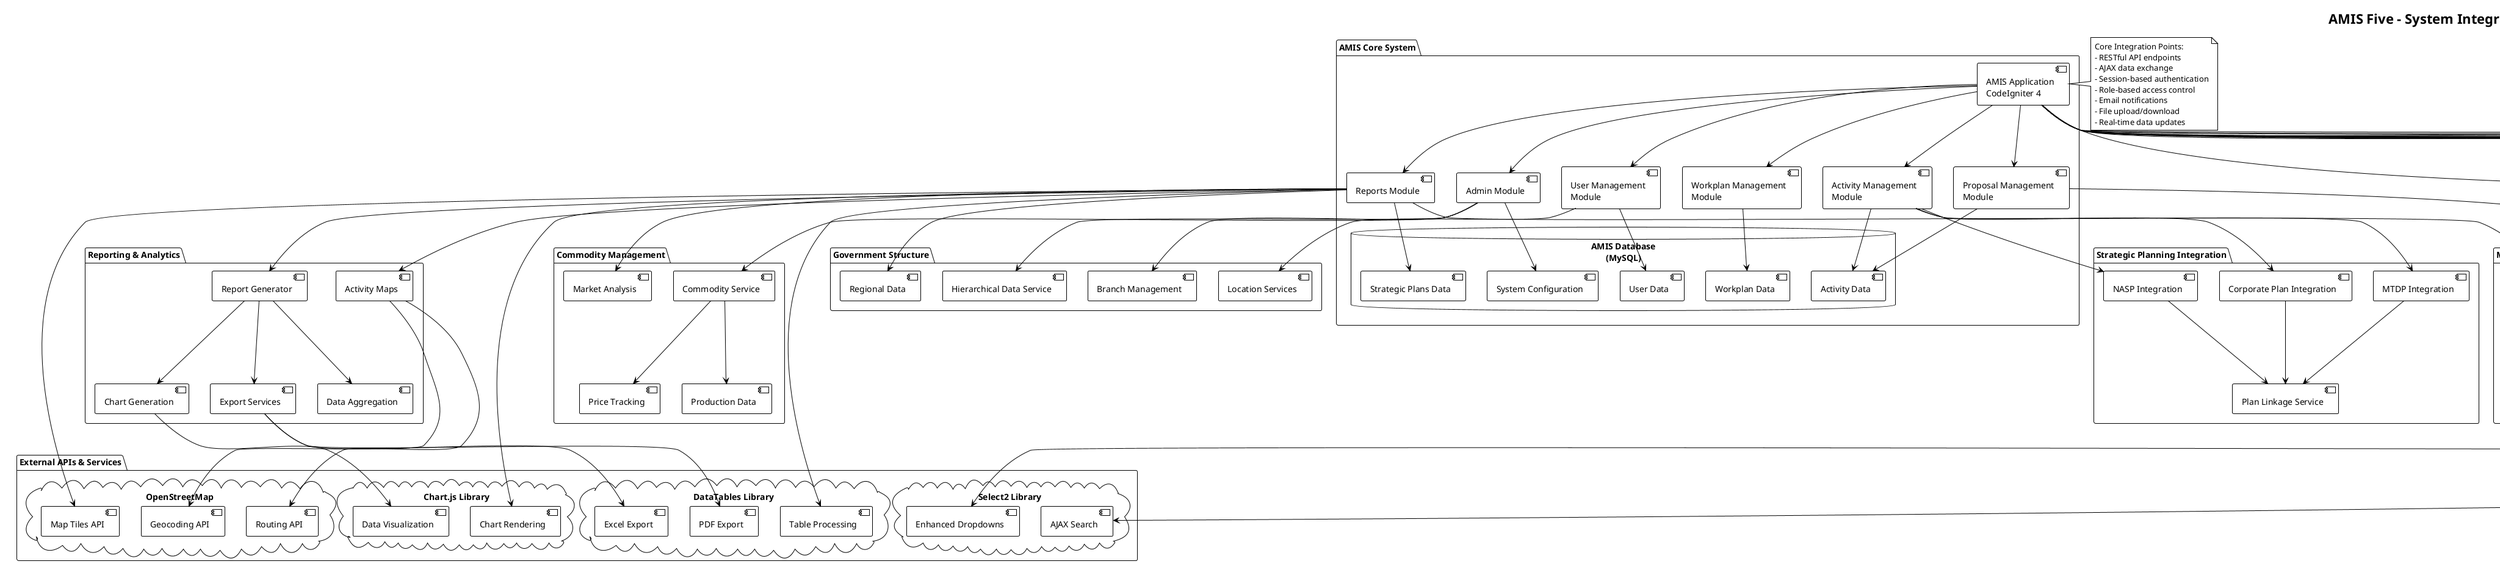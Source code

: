 @startuml AMIS_System_Integration
!theme plain
title AMIS Five - System Integration Diagram

!define RECTANGLE class

package "AMIS Core System" {
    component [AMIS Application\nCodeIgniter 4] as AMISCore
    component [User Management\nModule] as UserMgmt
    component [Workplan Management\nModule] as WorkplanMgmt
    component [Activity Management\nModule] as ActivityMgmt
    component [Proposal Management\nModule] as ProposalMgmt
    component [Reports Module] as ReportsMgmt
    component [Admin Module] as AdminMgmt
    
    database "AMIS Database\n(MySQL)" as AMISDatabase {
        [User Data] as UserData
        [Workplan Data] as WorkplanData
        [Activity Data] as ActivityData
        [Strategic Plans Data] as PlansData
        [System Configuration] as ConfigData
    }
}

package "Authentication & Security" {
    component [Authentication Service] as AuthService
    component [Session Management] as SessionMgmt
    component [Role-Based Access Control] as RBAC
    component [Security Filters] as SecurityFilters
    component [CSRF Protection] as CSRFProtection
}

package "Email Integration" {
    component [Email Service\nCodeIgniter Email] as EmailService
    component [SMTP Server\ndakoiims.com] as SMTPServer
    component [Email Templates] as EmailTemplates
    component [Notification Queue] as NotificationQueue
}

package "File Management" {
    component [File Upload Service] as FileUpload
    component [Document Storage] as DocumentStorage
    component [Image Processing] as ImageProcessing
    component [File Security] as FileSecurity
    
    folder "File Storage" {
        folder "public/uploads/" as UploadsFolder
        folder "public/assets/" as AssetsFolder
        folder "writable/logs/" as LogsFolder
        folder "writable/cache/" as CacheFolder
    }
}

package "External APIs & Services" {
    cloud "OpenStreetMap" {
        [Map Tiles API] as MapTiles
        [Geocoding API] as Geocoding
        [Routing API] as Routing
    }
    
    cloud "Chart.js Library" {
        [Chart Rendering] as ChartRendering
        [Data Visualization] as DataVisualization
    }
    
    cloud "DataTables Library" {
        [Table Processing] as TableProcessing
        [PDF Export] as PDFExport
        [Excel Export] as ExcelExport
    }
    
    cloud "Select2 Library" {
        [Enhanced Dropdowns] as EnhancedDropdowns
        [AJAX Search] as AJAXSearch
    }
}

package "Frontend Integration" {
    component [Bootstrap Framework] as Bootstrap
    component [jQuery Library] as jQuery
    component [JavaScript Modules] as JSModules
    component [CSS Styling] as CSSStyles
    component [Font Awesome Icons] as FontAwesome
    component [Toastr Notifications] as ToastrNotifications
}

package "Reporting & Analytics" {
    component [Report Generator] as ReportGenerator
    component [Data Aggregation] as DataAggregation
    component [Chart Generation] as ChartGeneration
    component [Export Services] as ExportServices
    component [Activity Maps] as ActivityMaps
}

package "Strategic Planning Integration" {
    component [NASP Integration] as NASPIntegration
    component [MTDP Integration] as MTDPIntegration
    component [Corporate Plan Integration] as CorporateIntegration
    component [Plan Linkage Service] as PlanLinkage
}

package "Government Structure" {
    component [Hierarchical Data Service] as HierarchicalService
    component [Location Services] as LocationServices
    component [Branch Management] as BranchMgmt
    component [Regional Data] as RegionalData
}

package "Commodity Management" {
    component [Commodity Service] as CommodityService
    component [Price Tracking] as PriceTracking
    component [Production Data] as ProductionData
    component [Market Analysis] as MarketAnalysis
}

package "Monitoring & Evaluation" {
    component [M&E Service] as MEService
    component [Activity Rating] as ActivityRating
    component [Performance Metrics] as PerformanceMetrics
    component [Evaluation Reports] as EvaluationReports
}

' Core System Connections
AMISCore --> UserMgmt
AMISCore --> WorkplanMgmt
AMISCore --> ActivityMgmt
AMISCore --> ProposalMgmt
AMISCore --> ReportsMgmt
AMISCore --> AdminMgmt

UserMgmt --> UserData
WorkplanMgmt --> WorkplanData
ActivityMgmt --> ActivityData
ProposalMgmt --> ActivityData
ReportsMgmt --> PlansData
AdminMgmt --> ConfigData

' Authentication & Security Connections
AMISCore --> AuthService
AuthService --> SessionMgmt
AuthService --> RBAC
AMISCore --> SecurityFilters
SecurityFilters --> CSRFProtection

' Email Integration Connections
AMISCore --> EmailService
EmailService --> SMTPServer
EmailService --> EmailTemplates
EmailService --> NotificationQueue

' File Management Connections
AMISCore --> FileUpload
FileUpload --> DocumentStorage
FileUpload --> ImageProcessing
FileUpload --> FileSecurity
DocumentStorage --> UploadsFolder
DocumentStorage --> AssetsFolder
AMISCore --> LogsFolder
AMISCore --> CacheFolder

' External APIs Connections
ReportsMgmt --> MapTiles
ActivityMaps --> Geocoding
ActivityMaps --> Routing
ReportsMgmt --> ChartRendering
ChartGeneration --> DataVisualization
ReportsMgmt --> TableProcessing
ExportServices --> PDFExport
ExportServices --> ExcelExport
AMISCore --> EnhancedDropdowns
AMISCore --> AJAXSearch

' Frontend Integration Connections
AMISCore --> Bootstrap
AMISCore --> jQuery
AMISCore --> JSModules
AMISCore --> CSSStyles
AMISCore --> FontAwesome
AMISCore --> ToastrNotifications

' Reporting & Analytics Connections
ReportsMgmt --> ReportGenerator
ReportGenerator --> DataAggregation
ReportGenerator --> ChartGeneration
ReportGenerator --> ExportServices
ReportsMgmt --> ActivityMaps

' Strategic Planning Connections
ActivityMgmt --> NASPIntegration
ActivityMgmt --> MTDPIntegration
ActivityMgmt --> CorporateIntegration
NASPIntegration --> PlanLinkage
MTDPIntegration --> PlanLinkage
CorporateIntegration --> PlanLinkage

' Government Structure Connections
AdminMgmt --> HierarchicalService
UserMgmt --> LocationServices
AdminMgmt --> BranchMgmt
ReportsMgmt --> RegionalData

' Commodity Management Connections
AdminMgmt --> CommodityService
CommodityService --> PriceTracking
CommodityService --> ProductionData
ReportsMgmt --> MarketAnalysis

' M&E Connections
ProposalMgmt --> MEService
MEService --> ActivityRating
MEService --> PerformanceMetrics
ReportsMgmt --> EvaluationReports

note right of AMISCore
  Core Integration Points:
  - RESTful API endpoints
  - AJAX data exchange
  - Session-based authentication
  - Role-based access control
  - Email notifications
  - File upload/download
  - Real-time data updates
end note

note right of SMTPServer
  Email Configuration:
  - Server: mail.dakoiims.com
  - Port: 465 (SSL)
  - Authentication: SMTP
  - Notifications: Automated
  - Templates: HTML/Text
end note

note right of UploadsFolder
  File Storage:
  - User photos
  - Activity documents
  - Signing sheets
  - Report exports
  - System backups
  - Security: Access controlled
end note

@enduml
